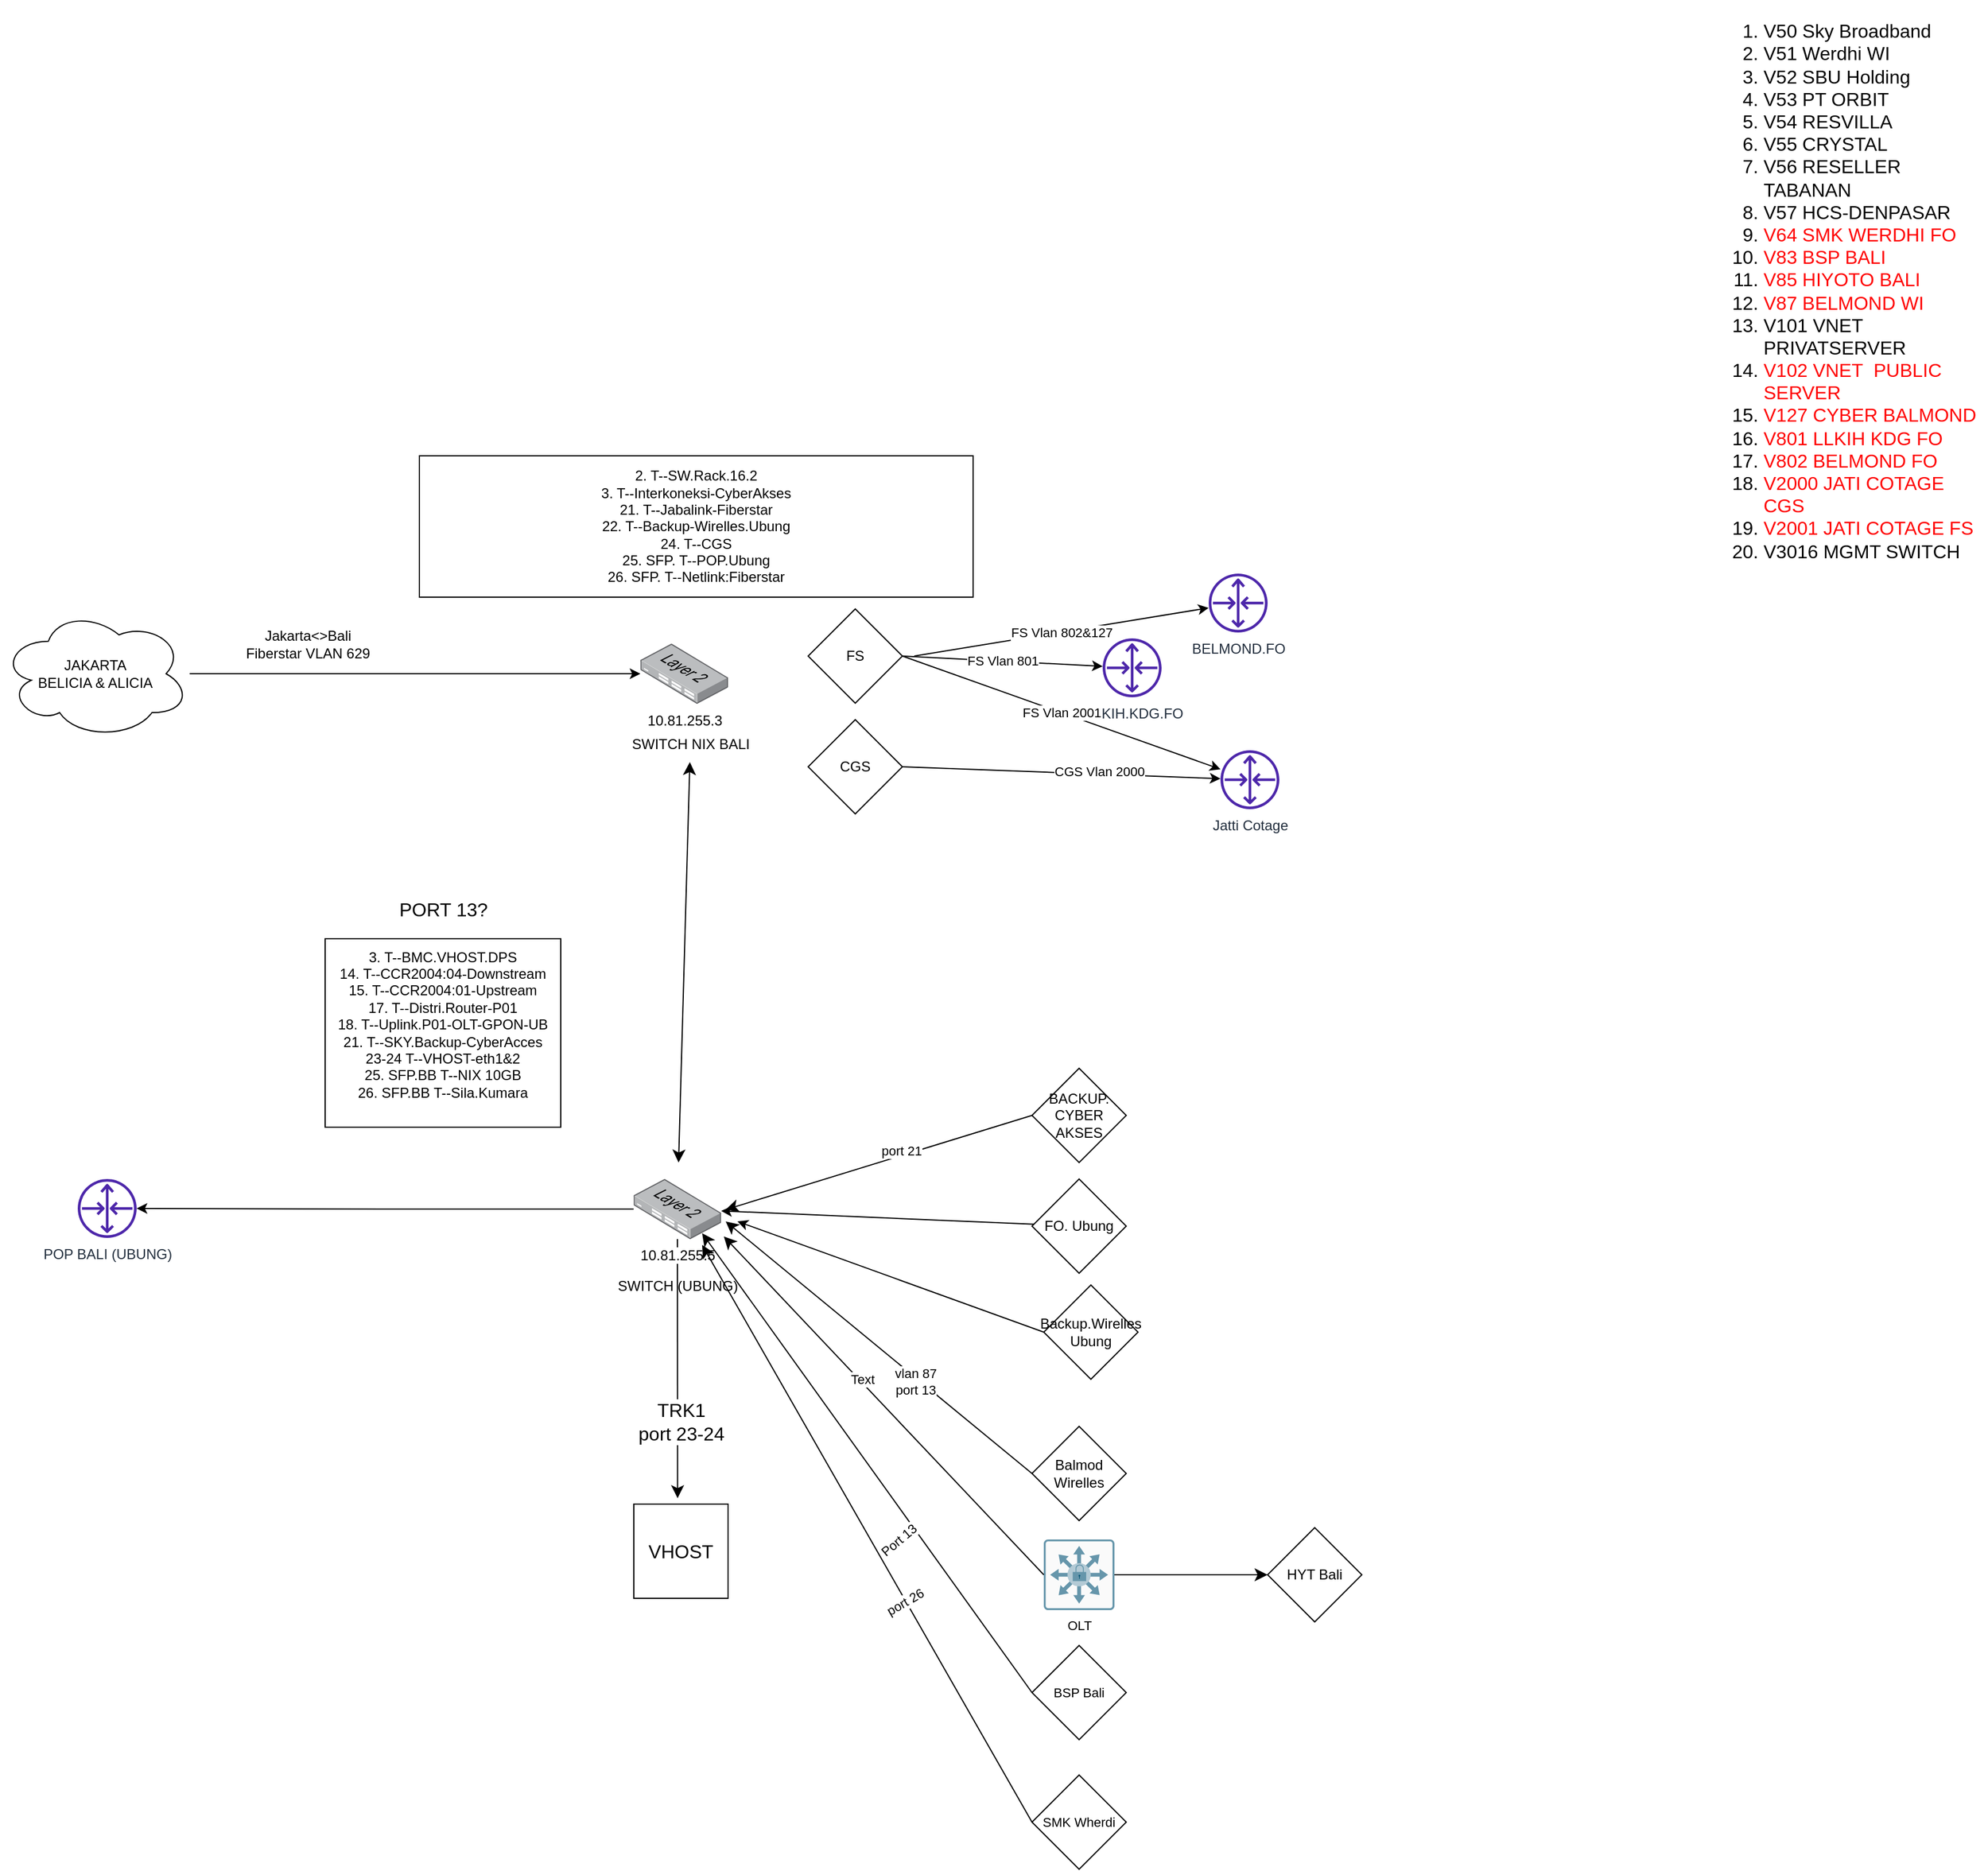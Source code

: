 <mxfile version="20.8.10" type="github">
  <diagram id="OqgXAW-LPqEifzOETUMX" name="Page-1">
    <mxGraphModel dx="897" dy="2991" grid="1" gridSize="10" guides="1" tooltips="1" connect="1" arrows="1" fold="1" page="1" pageScale="1" pageWidth="850" pageHeight="1100" math="0" shadow="0">
      <root>
        <mxCell id="0" />
        <mxCell id="1" parent="0" />
        <mxCell id="n1W2GSKpQ4CHd-G-5UiB-4" style="edgeStyle=orthogonalEdgeStyle;rounded=0;orthogonalLoop=1;jettySize=auto;html=1;" parent="1" source="n1W2GSKpQ4CHd-G-5UiB-1" target="n1W2GSKpQ4CHd-G-5UiB-3" edge="1">
          <mxGeometry relative="1" as="geometry" />
        </mxCell>
        <mxCell id="n1W2GSKpQ4CHd-G-5UiB-1" value="JAKARTA &lt;br&gt;BELICIA &amp;amp; ALICIA" style="ellipse;shape=cloud;whiteSpace=wrap;html=1;" parent="1" vertex="1">
          <mxGeometry x="5" y="-40" width="160" height="110" as="geometry" />
        </mxCell>
        <mxCell id="n1W2GSKpQ4CHd-G-5UiB-2" value="POP BALI (UBUNG)" style="sketch=0;outlineConnect=0;fontColor=#232F3E;gradientColor=none;fillColor=#4D27AA;strokeColor=none;dashed=0;verticalLabelPosition=bottom;verticalAlign=top;align=center;html=1;fontSize=12;fontStyle=0;aspect=fixed;pointerEvents=1;shape=mxgraph.aws4.router;" parent="1" vertex="1">
          <mxGeometry x="70" y="444" width="50" height="50" as="geometry" />
        </mxCell>
        <mxCell id="n1W2GSKpQ4CHd-G-5UiB-3" value="10.81.255.3" style="points=[];aspect=fixed;html=1;align=center;shadow=0;dashed=0;image;image=img/lib/allied_telesis/switch/Switch_24_port_L2.svg;" parent="1" vertex="1">
          <mxGeometry x="547.6" y="-10.5" width="74.4" height="51" as="geometry" />
        </mxCell>
        <mxCell id="n1W2GSKpQ4CHd-G-5UiB-5" value="SWITCH NIX BALI" style="text;html=1;align=center;verticalAlign=middle;resizable=0;points=[];autosize=1;strokeColor=none;fillColor=none;" parent="1" vertex="1">
          <mxGeometry x="530" y="60" width="120" height="30" as="geometry" />
        </mxCell>
        <mxCell id="n1W2GSKpQ4CHd-G-5UiB-6" value="Jakarta&amp;lt;&amp;gt;Bali &lt;br&gt;Fiberstar VLAN 629" style="text;html=1;align=center;verticalAlign=middle;resizable=0;points=[];autosize=1;strokeColor=none;fillColor=none;" parent="1" vertex="1">
          <mxGeometry x="200" y="-30" width="130" height="40" as="geometry" />
        </mxCell>
        <mxCell id="n1W2GSKpQ4CHd-G-5UiB-12" style="edgeStyle=orthogonalEdgeStyle;rounded=0;orthogonalLoop=1;jettySize=auto;html=1;" parent="1" source="n1W2GSKpQ4CHd-G-5UiB-7" target="n1W2GSKpQ4CHd-G-5UiB-2" edge="1">
          <mxGeometry relative="1" as="geometry" />
        </mxCell>
        <mxCell id="nzgxpvjMlItlKBRoOEIS-2" style="edgeStyle=none;curved=1;rounded=0;orthogonalLoop=1;jettySize=auto;html=1;fontSize=12;fontColor=#FF0000;startSize=8;endSize=8;" edge="1" parent="1" source="n1W2GSKpQ4CHd-G-5UiB-7">
          <mxGeometry relative="1" as="geometry">
            <mxPoint x="579.181" y="715" as="targetPoint" />
          </mxGeometry>
        </mxCell>
        <mxCell id="nzgxpvjMlItlKBRoOEIS-5" value="&lt;font color=&quot;#000000&quot;&gt;TRK1 &lt;br&gt;port 23-24 &lt;/font&gt;" style="edgeLabel;html=1;align=center;verticalAlign=middle;resizable=0;points=[];fontSize=16;fontColor=#000000;" vertex="1" connectable="0" parent="nzgxpvjMlItlKBRoOEIS-2">
          <mxGeometry x="0.124" y="3" relative="1" as="geometry">
            <mxPoint y="31" as="offset" />
          </mxGeometry>
        </mxCell>
        <mxCell id="n1W2GSKpQ4CHd-G-5UiB-7" value="10.81.255.5" style="points=[];aspect=fixed;html=1;align=center;shadow=0;dashed=0;image;image=img/lib/allied_telesis/switch/Switch_24_port_L2.svg;" parent="1" vertex="1">
          <mxGeometry x="541.8" y="444" width="74.4" height="51" as="geometry" />
        </mxCell>
        <mxCell id="n1W2GSKpQ4CHd-G-5UiB-8" value="SWITCH (UBUNG)" style="text;html=1;align=center;verticalAlign=middle;resizable=0;points=[];autosize=1;strokeColor=none;fillColor=none;" parent="1" vertex="1">
          <mxGeometry x="514" y="520" width="130" height="30" as="geometry" />
        </mxCell>
        <mxCell id="n1W2GSKpQ4CHd-G-5UiB-9" value="&lt;div&gt;2. T--SW.Rack.16.2&lt;/div&gt;&lt;div&gt;3. T--Interkoneksi-CyberAkses&lt;/div&gt;&lt;div&gt;21. T--Jabalink-Fiberstar&lt;/div&gt;&lt;div&gt;22. T--Backup-Wirelles.Ubung&lt;/div&gt;&lt;div&gt;24. T--CGS&lt;/div&gt;&lt;div&gt;25. SFP. T--POP.Ubung&lt;/div&gt;&lt;div&gt;26. SFP. T--Netlink:Fiberstar&lt;br&gt;&lt;/div&gt;" style="whiteSpace=wrap;html=1;align=center;" parent="1" vertex="1">
          <mxGeometry x="360" y="-170" width="470" height="120" as="geometry" />
        </mxCell>
        <mxCell id="n1W2GSKpQ4CHd-G-5UiB-11" value="&lt;div&gt;&lt;br&gt;3. T--BMC.VHOST.DPS&lt;/div&gt;&lt;div&gt;14. T--CCR2004:04-Downstream&lt;/div&gt;&lt;div&gt;15. T--CCR2004:01-Upstream&lt;/div&gt;&lt;div&gt;17. T--Distri.Router-P01&lt;/div&gt;&lt;div&gt;18. T--Uplink.P01-OLT-GPON-UB&lt;/div&gt;&lt;div&gt;21. T--SKY.Backup-CyberAcces&lt;/div&gt;&lt;div&gt;23-24 T--VHOST-eth1&amp;amp;2&lt;/div&gt;&lt;div&gt;25. SFP.BB T--NIX 10GB&lt;/div&gt;&lt;div&gt;26. SFP.BB T--Sila.Kumara&lt;br&gt;&lt;/div&gt;&lt;div&gt;&lt;br&gt;&lt;/div&gt;&lt;div&gt;&lt;br&gt;&lt;/div&gt;" style="whiteSpace=wrap;html=1;align=center;" parent="1" vertex="1">
          <mxGeometry x="280" y="240" width="200" height="160" as="geometry" />
        </mxCell>
        <mxCell id="n1W2GSKpQ4CHd-G-5UiB-13" value="Jatti Cotage" style="sketch=0;outlineConnect=0;fontColor=#232F3E;gradientColor=none;fillColor=#4D27AA;strokeColor=none;dashed=0;verticalLabelPosition=bottom;verticalAlign=top;align=center;html=1;fontSize=12;fontStyle=0;aspect=fixed;pointerEvents=1;shape=mxgraph.aws4.router;" parent="1" vertex="1">
          <mxGeometry x="1040" y="80" width="50" height="50" as="geometry" />
        </mxCell>
        <mxCell id="n1W2GSKpQ4CHd-G-5UiB-15" value="" style="endArrow=classic;html=1;rounded=0;exitX=1;exitY=0.5;exitDx=0;exitDy=0;" parent="1" source="n1W2GSKpQ4CHd-G-5UiB-22" target="n1W2GSKpQ4CHd-G-5UiB-13" edge="1">
          <mxGeometry width="50" height="50" relative="1" as="geometry">
            <mxPoint x="670" y="-50" as="sourcePoint" />
            <mxPoint x="260" y="-105" as="targetPoint" />
          </mxGeometry>
        </mxCell>
        <mxCell id="n1W2GSKpQ4CHd-G-5UiB-16" value="CGS Vlan 2000" style="edgeLabel;html=1;align=center;verticalAlign=middle;resizable=0;points=[];" parent="n1W2GSKpQ4CHd-G-5UiB-15" vertex="1" connectable="0">
          <mxGeometry x="0.238" y="2" relative="1" as="geometry">
            <mxPoint as="offset" />
          </mxGeometry>
        </mxCell>
        <mxCell id="n1W2GSKpQ4CHd-G-5UiB-17" value="LL.KIH.KDG.FO" style="sketch=0;outlineConnect=0;fontColor=#232F3E;gradientColor=none;fillColor=#4D27AA;strokeColor=none;dashed=0;verticalLabelPosition=bottom;verticalAlign=top;align=center;html=1;fontSize=12;fontStyle=0;aspect=fixed;pointerEvents=1;shape=mxgraph.aws4.router;" parent="1" vertex="1">
          <mxGeometry x="940" y="-15" width="50" height="50" as="geometry" />
        </mxCell>
        <mxCell id="n1W2GSKpQ4CHd-G-5UiB-18" value="FS Vlan 801" style="endArrow=classic;html=1;rounded=0;exitX=1;exitY=0.5;exitDx=0;exitDy=0;" parent="1" source="n1W2GSKpQ4CHd-G-5UiB-21" target="n1W2GSKpQ4CHd-G-5UiB-17" edge="1">
          <mxGeometry width="50" height="50" relative="1" as="geometry">
            <mxPoint x="820" y="45" as="sourcePoint" />
            <mxPoint x="-70" y="-105" as="targetPoint" />
          </mxGeometry>
        </mxCell>
        <mxCell id="n1W2GSKpQ4CHd-G-5UiB-19" value="BELMOND.FO" style="sketch=0;outlineConnect=0;fontColor=#232F3E;gradientColor=none;fillColor=#4D27AA;strokeColor=none;dashed=0;verticalLabelPosition=bottom;verticalAlign=top;align=center;html=1;fontSize=12;fontStyle=0;aspect=fixed;pointerEvents=1;shape=mxgraph.aws4.router;" parent="1" vertex="1">
          <mxGeometry x="1030" y="-70" width="50" height="50" as="geometry" />
        </mxCell>
        <mxCell id="n1W2GSKpQ4CHd-G-5UiB-20" value="FS Vlan 802&amp;amp;127" style="endArrow=classic;html=1;rounded=0;" parent="1" target="n1W2GSKpQ4CHd-G-5UiB-19" edge="1">
          <mxGeometry width="50" height="50" relative="1" as="geometry">
            <mxPoint x="780" as="sourcePoint" />
            <mxPoint x="-70" y="-105" as="targetPoint" />
          </mxGeometry>
        </mxCell>
        <mxCell id="n1W2GSKpQ4CHd-G-5UiB-21" value="FS" style="rhombus;whiteSpace=wrap;html=1;" parent="1" vertex="1">
          <mxGeometry x="690" y="-40" width="80" height="80" as="geometry" />
        </mxCell>
        <mxCell id="n1W2GSKpQ4CHd-G-5UiB-22" value="&lt;div&gt;CGS&lt;/div&gt;" style="rhombus;whiteSpace=wrap;html=1;" parent="1" vertex="1">
          <mxGeometry x="690" y="54" width="80" height="80" as="geometry" />
        </mxCell>
        <mxCell id="n1W2GSKpQ4CHd-G-5UiB-23" value="FS Vlan 2001" style="endArrow=classic;html=1;rounded=0;exitX=1;exitY=0.5;exitDx=0;exitDy=0;" parent="1" source="n1W2GSKpQ4CHd-G-5UiB-21" target="n1W2GSKpQ4CHd-G-5UiB-13" edge="1">
          <mxGeometry width="50" height="50" relative="1" as="geometry">
            <mxPoint x="780" y="5" as="sourcePoint" />
            <mxPoint x="860" y="-55" as="targetPoint" />
          </mxGeometry>
        </mxCell>
        <mxCell id="n1W2GSKpQ4CHd-G-5UiB-24" value="Backup.Wirelles&lt;br&gt;Ubung" style="rhombus;whiteSpace=wrap;html=1;" parent="1" vertex="1">
          <mxGeometry x="890" y="534" width="80" height="80" as="geometry" />
        </mxCell>
        <mxCell id="n1W2GSKpQ4CHd-G-5UiB-25" value="FO. Ubung" style="rhombus;whiteSpace=wrap;html=1;" parent="1" vertex="1">
          <mxGeometry x="880" y="444" width="80" height="80" as="geometry" />
        </mxCell>
        <mxCell id="n1W2GSKpQ4CHd-G-5UiB-26" value="" style="endArrow=classic;html=1;rounded=0;" parent="1" source="n1W2GSKpQ4CHd-G-5UiB-25" target="n1W2GSKpQ4CHd-G-5UiB-7" edge="1">
          <mxGeometry width="50" height="50" relative="1" as="geometry">
            <mxPoint x="380" y="420" as="sourcePoint" />
            <mxPoint x="430" y="370" as="targetPoint" />
          </mxGeometry>
        </mxCell>
        <mxCell id="n1W2GSKpQ4CHd-G-5UiB-27" value="" style="endArrow=classic;html=1;rounded=0;exitX=0;exitY=0.5;exitDx=0;exitDy=0;" parent="1" source="n1W2GSKpQ4CHd-G-5UiB-24" edge="1">
          <mxGeometry width="50" height="50" relative="1" as="geometry">
            <mxPoint x="430" y="410" as="sourcePoint" />
            <mxPoint x="630" y="480" as="targetPoint" />
          </mxGeometry>
        </mxCell>
        <mxCell id="PtzL0Ar7DMLRvEQvI9qJ-1" value="&lt;div align=&quot;left&quot;&gt;&lt;ol&gt;&lt;li&gt;V50 Sky Broadband&lt;/li&gt;&lt;li&gt;V51 Werdhi WI&lt;/li&gt;&lt;li&gt;V52 SBU Holding&lt;/li&gt;&lt;li&gt;V53 PT ORBIT&lt;/li&gt;&lt;li&gt;V54 RESVILLA&lt;/li&gt;&lt;li&gt;V55 CRYSTAL&lt;/li&gt;&lt;li&gt;V56 RESELLER TABANAN&lt;/li&gt;&lt;li&gt;V57 HCS-DENPASAR&lt;/li&gt;&lt;li&gt;&lt;font color=&quot;#FF0000&quot;&gt;V64 SMK WERDHI FO&lt;/font&gt;&lt;/li&gt;&lt;li&gt;&lt;font color=&quot;#FF0000&quot;&gt;V83 BSP BALI&lt;/font&gt;&lt;/li&gt;&lt;li&gt;&lt;font color=&quot;#FF0000&quot;&gt;V85 HIYOTO BALI&lt;/font&gt;&lt;/li&gt;&lt;li&gt;&lt;font color=&quot;#FF0000&quot;&gt;V87 BELMOND WI&lt;/font&gt;&lt;/li&gt;&lt;li&gt;V101 VNET PRIVATSERVER&lt;/li&gt;&lt;li&gt;&lt;font color=&quot;#FF0000&quot;&gt;V102 VNET&amp;nbsp; PUBLIC SERVER&lt;/font&gt;&lt;/li&gt;&lt;li&gt;&lt;font color=&quot;#FF0000&quot;&gt;V127 CYBER BALMOND&lt;/font&gt;&lt;/li&gt;&lt;li&gt;&lt;font color=&quot;#FF0000&quot;&gt;V801 LLKIH KDG FO&lt;/font&gt;&lt;/li&gt;&lt;li&gt;&lt;font color=&quot;#FF0000&quot;&gt;V802 BELMOND FO&lt;/font&gt;&lt;/li&gt;&lt;li&gt;&lt;font color=&quot;#FF0000&quot;&gt;V2000 JATI COTAGE CGS&lt;/font&gt;&lt;/li&gt;&lt;li&gt;&lt;font color=&quot;#FF0000&quot;&gt;V2001 JATI COTAGE FS&lt;/font&gt;&lt;/li&gt;&lt;li&gt;V3016 MGMT SWITCH&lt;br&gt;&lt;/li&gt;&lt;/ol&gt;&lt;/div&gt;" style="rounded=0;whiteSpace=wrap;html=1;fontSize=16;strokeColor=#FFFFFF;" parent="1" vertex="1">
          <mxGeometry x="1460" y="-340" width="230" height="60" as="geometry" />
        </mxCell>
        <mxCell id="nzgxpvjMlItlKBRoOEIS-4" value="&lt;font color=&quot;#000000&quot;&gt;VHOST&lt;/font&gt;" style="whiteSpace=wrap;html=1;aspect=fixed;fontSize=16;fontColor=#FF0000;" vertex="1" parent="1">
          <mxGeometry x="542" y="720" width="80" height="80" as="geometry" />
        </mxCell>
        <mxCell id="nzgxpvjMlItlKBRoOEIS-6" value="BACKUP. CYBER AKSES" style="rhombus;whiteSpace=wrap;html=1;" vertex="1" parent="1">
          <mxGeometry x="880" y="350" width="80" height="80" as="geometry" />
        </mxCell>
        <mxCell id="nzgxpvjMlItlKBRoOEIS-7" value="" style="endArrow=classic;html=1;rounded=0;fontSize=12;fontColor=#000000;startSize=8;endSize=8;curved=1;exitX=0;exitY=0.5;exitDx=0;exitDy=0;" edge="1" parent="1" source="nzgxpvjMlItlKBRoOEIS-6">
          <mxGeometry width="50" height="50" relative="1" as="geometry">
            <mxPoint x="426" y="310" as="sourcePoint" />
            <mxPoint x="620" y="470" as="targetPoint" />
          </mxGeometry>
        </mxCell>
        <mxCell id="nzgxpvjMlItlKBRoOEIS-8" value="port 21" style="edgeLabel;html=1;align=center;verticalAlign=middle;resizable=0;points=[];fontSize=11;fontColor=#000000;" vertex="1" connectable="0" parent="nzgxpvjMlItlKBRoOEIS-7">
          <mxGeometry x="-0.154" y="-4" relative="1" as="geometry">
            <mxPoint as="offset" />
          </mxGeometry>
        </mxCell>
        <mxCell id="nzgxpvjMlItlKBRoOEIS-9" value="HYT Bali" style="rhombus;whiteSpace=wrap;html=1;" vertex="1" parent="1">
          <mxGeometry x="1080" y="740" width="80" height="80" as="geometry" />
        </mxCell>
        <mxCell id="nzgxpvjMlItlKBRoOEIS-12" value="Balmod Wirelles" style="rhombus;whiteSpace=wrap;html=1;" vertex="1" parent="1">
          <mxGeometry x="880" y="654" width="80" height="80" as="geometry" />
        </mxCell>
        <mxCell id="nzgxpvjMlItlKBRoOEIS-13" value="" style="endArrow=classic;html=1;rounded=0;fontSize=12;fontColor=#000000;startSize=8;endSize=8;curved=1;exitX=0;exitY=0.5;exitDx=0;exitDy=0;" edge="1" parent="1" source="nzgxpvjMlItlKBRoOEIS-12">
          <mxGeometry width="50" height="50" relative="1" as="geometry">
            <mxPoint x="719" y="310" as="sourcePoint" />
            <mxPoint x="620" y="480" as="targetPoint" />
          </mxGeometry>
        </mxCell>
        <mxCell id="nzgxpvjMlItlKBRoOEIS-14" value="vlan 87 &lt;br style=&quot;font-size: 11px;&quot;&gt;port 13" style="edgeLabel;html=1;align=center;verticalAlign=middle;resizable=0;points=[];fontSize=11;fontColor=#000000;" vertex="1" connectable="0" parent="nzgxpvjMlItlKBRoOEIS-13">
          <mxGeometry x="-0.248" y="3" relative="1" as="geometry">
            <mxPoint as="offset" />
          </mxGeometry>
        </mxCell>
        <mxCell id="nzgxpvjMlItlKBRoOEIS-15" value="OLT" style="sketch=0;points=[[0.015,0.015,0],[0.985,0.015,0],[0.985,0.985,0],[0.015,0.985,0],[0.25,0,0],[0.5,0,0],[0.75,0,0],[1,0.25,0],[1,0.5,0],[1,0.75,0],[0.75,1,0],[0.5,1,0],[0.25,1,0],[0,0.75,0],[0,0.5,0],[0,0.25,0]];verticalLabelPosition=bottom;html=1;verticalAlign=top;aspect=fixed;align=center;pointerEvents=1;shape=mxgraph.cisco19.rect;prIcon=secure_catalyst_switch_subdued;fillColor=#FAFAFA;strokeColor=#6696AB;fontSize=11;fontColor=#000000;" vertex="1" parent="1">
          <mxGeometry x="890" y="750" width="60" height="60" as="geometry" />
        </mxCell>
        <mxCell id="nzgxpvjMlItlKBRoOEIS-16" value="" style="endArrow=classic;html=1;rounded=0;fontSize=11;fontColor=#000000;startSize=8;endSize=8;curved=1;exitX=0;exitY=0.5;exitDx=0;exitDy=0;exitPerimeter=0;entryX=1.03;entryY=0.956;entryDx=0;entryDy=0;entryPerimeter=0;" edge="1" parent="1" source="nzgxpvjMlItlKBRoOEIS-15" target="n1W2GSKpQ4CHd-G-5UiB-7">
          <mxGeometry width="50" height="50" relative="1" as="geometry">
            <mxPoint x="350" y="570" as="sourcePoint" />
            <mxPoint x="400" y="520" as="targetPoint" />
          </mxGeometry>
        </mxCell>
        <mxCell id="nzgxpvjMlItlKBRoOEIS-17" value="Text" style="edgeLabel;html=1;align=center;verticalAlign=middle;resizable=0;points=[];fontSize=11;fontColor=#000000;" vertex="1" connectable="0" parent="nzgxpvjMlItlKBRoOEIS-16">
          <mxGeometry x="0.146" y="-3" relative="1" as="geometry">
            <mxPoint x="-1" as="offset" />
          </mxGeometry>
        </mxCell>
        <mxCell id="nzgxpvjMlItlKBRoOEIS-18" value="" style="endArrow=classic;html=1;rounded=0;fontSize=11;fontColor=#000000;startSize=8;endSize=8;curved=1;exitX=1;exitY=0.5;exitDx=0;exitDy=0;exitPerimeter=0;entryX=0;entryY=0.5;entryDx=0;entryDy=0;" edge="1" parent="1" source="nzgxpvjMlItlKBRoOEIS-15" target="nzgxpvjMlItlKBRoOEIS-9">
          <mxGeometry width="50" height="50" relative="1" as="geometry">
            <mxPoint x="710" y="920" as="sourcePoint" />
            <mxPoint x="760" y="870" as="targetPoint" />
          </mxGeometry>
        </mxCell>
        <mxCell id="nzgxpvjMlItlKBRoOEIS-19" value="BSP Bali" style="rhombus;whiteSpace=wrap;html=1;fontSize=11;fontColor=#000000;" vertex="1" parent="1">
          <mxGeometry x="880" y="840" width="80" height="80" as="geometry" />
        </mxCell>
        <mxCell id="nzgxpvjMlItlKBRoOEIS-21" value="" style="endArrow=classic;html=1;rounded=0;fontSize=11;fontColor=#000000;startSize=8;endSize=8;curved=1;exitX=0;exitY=0.5;exitDx=0;exitDy=0;" edge="1" parent="1" source="nzgxpvjMlItlKBRoOEIS-19">
          <mxGeometry width="50" height="50" relative="1" as="geometry">
            <mxPoint x="250" y="600" as="sourcePoint" />
            <mxPoint x="600" y="490" as="targetPoint" />
          </mxGeometry>
        </mxCell>
        <mxCell id="nzgxpvjMlItlKBRoOEIS-22" value="Port 13" style="edgeLabel;html=1;align=center;verticalAlign=middle;resizable=0;points=[];fontSize=11;fontColor=#000000;rotation=-40;" vertex="1" connectable="0" parent="nzgxpvjMlItlKBRoOEIS-21">
          <mxGeometry x="-0.32" y="-4" relative="1" as="geometry">
            <mxPoint x="-22" y="6" as="offset" />
          </mxGeometry>
        </mxCell>
        <mxCell id="nzgxpvjMlItlKBRoOEIS-23" value="PORT 13?" style="text;html=1;align=center;verticalAlign=middle;resizable=0;points=[];autosize=1;strokeColor=none;fillColor=none;fontSize=16;fontColor=#000000;" vertex="1" parent="1">
          <mxGeometry x="330" y="200" width="100" height="30" as="geometry" />
        </mxCell>
        <mxCell id="nzgxpvjMlItlKBRoOEIS-24" value="&lt;div&gt;SMK Wherdi&lt;/div&gt;" style="rhombus;whiteSpace=wrap;html=1;fontSize=11;fontColor=#000000;" vertex="1" parent="1">
          <mxGeometry x="880" y="950" width="80" height="80" as="geometry" />
        </mxCell>
        <mxCell id="nzgxpvjMlItlKBRoOEIS-25" value="" style="endArrow=classic;html=1;rounded=0;fontSize=11;fontColor=#000000;startSize=8;endSize=8;curved=1;exitX=0;exitY=0.5;exitDx=0;exitDy=0;" edge="1" parent="1" source="nzgxpvjMlItlKBRoOEIS-24">
          <mxGeometry width="50" height="50" relative="1" as="geometry">
            <mxPoint x="170" y="670" as="sourcePoint" />
            <mxPoint x="600" y="500" as="targetPoint" />
          </mxGeometry>
        </mxCell>
        <mxCell id="nzgxpvjMlItlKBRoOEIS-26" value="port 26" style="edgeLabel;html=1;align=center;verticalAlign=middle;resizable=0;points=[];fontSize=11;fontColor=#000000;rotation=-30;" vertex="1" connectable="0" parent="nzgxpvjMlItlKBRoOEIS-25">
          <mxGeometry x="-0.237" relative="1" as="geometry">
            <mxPoint x="-1" as="offset" />
          </mxGeometry>
        </mxCell>
        <mxCell id="nzgxpvjMlItlKBRoOEIS-27" value="" style="endArrow=classic;startArrow=classic;html=1;rounded=0;fontSize=11;fontColor=#FF0000;startSize=8;endSize=8;curved=1;" edge="1" parent="1" target="n1W2GSKpQ4CHd-G-5UiB-5">
          <mxGeometry width="50" height="50" relative="1" as="geometry">
            <mxPoint x="580" y="430" as="sourcePoint" />
            <mxPoint x="630" y="150" as="targetPoint" />
          </mxGeometry>
        </mxCell>
      </root>
    </mxGraphModel>
  </diagram>
</mxfile>
